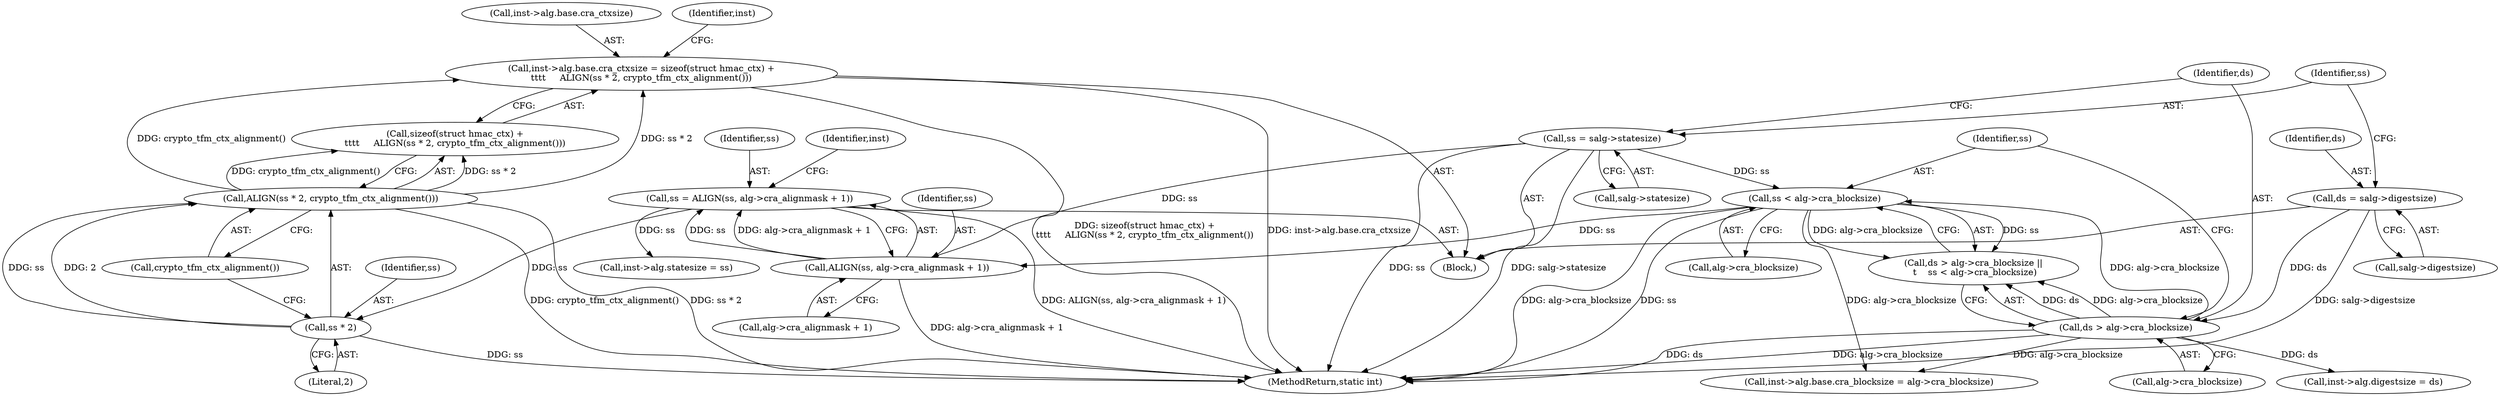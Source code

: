 digraph "0_linux_af3ff8045bbf3e32f1a448542e73abb4c8ceb6f1@API" {
"1000251" [label="(Call,inst->alg.base.cra_ctxsize = sizeof(struct hmac_ctx) +\n\t\t\t\t     ALIGN(ss * 2, crypto_tfm_ctx_alignment()))"];
"1000262" [label="(Call,ALIGN(ss * 2, crypto_tfm_ctx_alignment()))"];
"1000263" [label="(Call,ss * 2)"];
"1000228" [label="(Call,ss = ALIGN(ss, alg->cra_alignmask + 1))"];
"1000230" [label="(Call,ALIGN(ss, alg->cra_alignmask + 1))"];
"1000165" [label="(Call,ss < alg->cra_blocksize)"];
"1000153" [label="(Call,ss = salg->statesize)"];
"1000160" [label="(Call,ds > alg->cra_blocksize)"];
"1000148" [label="(Call,ds = salg->digestsize)"];
"1000161" [label="(Identifier,ds)"];
"1000265" [label="(Literal,2)"];
"1000150" [label="(Call,salg->digestsize)"];
"1000252" [label="(Call,inst->alg.base.cra_ctxsize)"];
"1000264" [label="(Identifier,ss)"];
"1000155" [label="(Call,salg->statesize)"];
"1000166" [label="(Identifier,ss)"];
"1000230" [label="(Call,ALIGN(ss, alg->cra_alignmask + 1))"];
"1000159" [label="(Call,ds > alg->cra_blocksize ||\n \t    ss < alg->cra_blocksize)"];
"1000251" [label="(Call,inst->alg.base.cra_ctxsize = sizeof(struct hmac_ctx) +\n\t\t\t\t     ALIGN(ss * 2, crypto_tfm_ctx_alignment()))"];
"1000162" [label="(Call,alg->cra_blocksize)"];
"1000266" [label="(Call,crypto_tfm_ctx_alignment())"];
"1000240" [label="(Identifier,inst)"];
"1000229" [label="(Identifier,ss)"];
"1000259" [label="(Call,sizeof(struct hmac_ctx) +\n\t\t\t\t     ALIGN(ss * 2, crypto_tfm_ctx_alignment()))"];
"1000244" [label="(Call,inst->alg.statesize = ss)"];
"1000351" [label="(MethodReturn,static int)"];
"1000231" [label="(Identifier,ss)"];
"1000237" [label="(Call,inst->alg.digestsize = ds)"];
"1000206" [label="(Call,inst->alg.base.cra_blocksize = alg->cra_blocksize)"];
"1000148" [label="(Call,ds = salg->digestsize)"];
"1000228" [label="(Call,ss = ALIGN(ss, alg->cra_alignmask + 1))"];
"1000271" [label="(Identifier,inst)"];
"1000153" [label="(Call,ss = salg->statesize)"];
"1000149" [label="(Identifier,ds)"];
"1000232" [label="(Call,alg->cra_alignmask + 1)"];
"1000154" [label="(Identifier,ss)"];
"1000160" [label="(Call,ds > alg->cra_blocksize)"];
"1000262" [label="(Call,ALIGN(ss * 2, crypto_tfm_ctx_alignment()))"];
"1000167" [label="(Call,alg->cra_blocksize)"];
"1000104" [label="(Block,)"];
"1000165" [label="(Call,ss < alg->cra_blocksize)"];
"1000263" [label="(Call,ss * 2)"];
"1000251" -> "1000104"  [label="AST: "];
"1000251" -> "1000259"  [label="CFG: "];
"1000252" -> "1000251"  [label="AST: "];
"1000259" -> "1000251"  [label="AST: "];
"1000271" -> "1000251"  [label="CFG: "];
"1000251" -> "1000351"  [label="DDG: sizeof(struct hmac_ctx) +\n\t\t\t\t     ALIGN(ss * 2, crypto_tfm_ctx_alignment())"];
"1000251" -> "1000351"  [label="DDG: inst->alg.base.cra_ctxsize"];
"1000262" -> "1000251"  [label="DDG: ss * 2"];
"1000262" -> "1000251"  [label="DDG: crypto_tfm_ctx_alignment()"];
"1000262" -> "1000259"  [label="AST: "];
"1000262" -> "1000266"  [label="CFG: "];
"1000263" -> "1000262"  [label="AST: "];
"1000266" -> "1000262"  [label="AST: "];
"1000259" -> "1000262"  [label="CFG: "];
"1000262" -> "1000351"  [label="DDG: ss * 2"];
"1000262" -> "1000351"  [label="DDG: crypto_tfm_ctx_alignment()"];
"1000262" -> "1000259"  [label="DDG: ss * 2"];
"1000262" -> "1000259"  [label="DDG: crypto_tfm_ctx_alignment()"];
"1000263" -> "1000262"  [label="DDG: ss"];
"1000263" -> "1000262"  [label="DDG: 2"];
"1000263" -> "1000265"  [label="CFG: "];
"1000264" -> "1000263"  [label="AST: "];
"1000265" -> "1000263"  [label="AST: "];
"1000266" -> "1000263"  [label="CFG: "];
"1000263" -> "1000351"  [label="DDG: ss"];
"1000228" -> "1000263"  [label="DDG: ss"];
"1000228" -> "1000104"  [label="AST: "];
"1000228" -> "1000230"  [label="CFG: "];
"1000229" -> "1000228"  [label="AST: "];
"1000230" -> "1000228"  [label="AST: "];
"1000240" -> "1000228"  [label="CFG: "];
"1000228" -> "1000351"  [label="DDG: ALIGN(ss, alg->cra_alignmask + 1)"];
"1000230" -> "1000228"  [label="DDG: ss"];
"1000230" -> "1000228"  [label="DDG: alg->cra_alignmask + 1"];
"1000228" -> "1000244"  [label="DDG: ss"];
"1000230" -> "1000232"  [label="CFG: "];
"1000231" -> "1000230"  [label="AST: "];
"1000232" -> "1000230"  [label="AST: "];
"1000230" -> "1000351"  [label="DDG: alg->cra_alignmask + 1"];
"1000165" -> "1000230"  [label="DDG: ss"];
"1000153" -> "1000230"  [label="DDG: ss"];
"1000165" -> "1000159"  [label="AST: "];
"1000165" -> "1000167"  [label="CFG: "];
"1000166" -> "1000165"  [label="AST: "];
"1000167" -> "1000165"  [label="AST: "];
"1000159" -> "1000165"  [label="CFG: "];
"1000165" -> "1000351"  [label="DDG: ss"];
"1000165" -> "1000351"  [label="DDG: alg->cra_blocksize"];
"1000165" -> "1000159"  [label="DDG: ss"];
"1000165" -> "1000159"  [label="DDG: alg->cra_blocksize"];
"1000153" -> "1000165"  [label="DDG: ss"];
"1000160" -> "1000165"  [label="DDG: alg->cra_blocksize"];
"1000165" -> "1000206"  [label="DDG: alg->cra_blocksize"];
"1000153" -> "1000104"  [label="AST: "];
"1000153" -> "1000155"  [label="CFG: "];
"1000154" -> "1000153"  [label="AST: "];
"1000155" -> "1000153"  [label="AST: "];
"1000161" -> "1000153"  [label="CFG: "];
"1000153" -> "1000351"  [label="DDG: salg->statesize"];
"1000153" -> "1000351"  [label="DDG: ss"];
"1000160" -> "1000159"  [label="AST: "];
"1000160" -> "1000162"  [label="CFG: "];
"1000161" -> "1000160"  [label="AST: "];
"1000162" -> "1000160"  [label="AST: "];
"1000166" -> "1000160"  [label="CFG: "];
"1000159" -> "1000160"  [label="CFG: "];
"1000160" -> "1000351"  [label="DDG: alg->cra_blocksize"];
"1000160" -> "1000351"  [label="DDG: ds"];
"1000160" -> "1000159"  [label="DDG: ds"];
"1000160" -> "1000159"  [label="DDG: alg->cra_blocksize"];
"1000148" -> "1000160"  [label="DDG: ds"];
"1000160" -> "1000206"  [label="DDG: alg->cra_blocksize"];
"1000160" -> "1000237"  [label="DDG: ds"];
"1000148" -> "1000104"  [label="AST: "];
"1000148" -> "1000150"  [label="CFG: "];
"1000149" -> "1000148"  [label="AST: "];
"1000150" -> "1000148"  [label="AST: "];
"1000154" -> "1000148"  [label="CFG: "];
"1000148" -> "1000351"  [label="DDG: salg->digestsize"];
}
